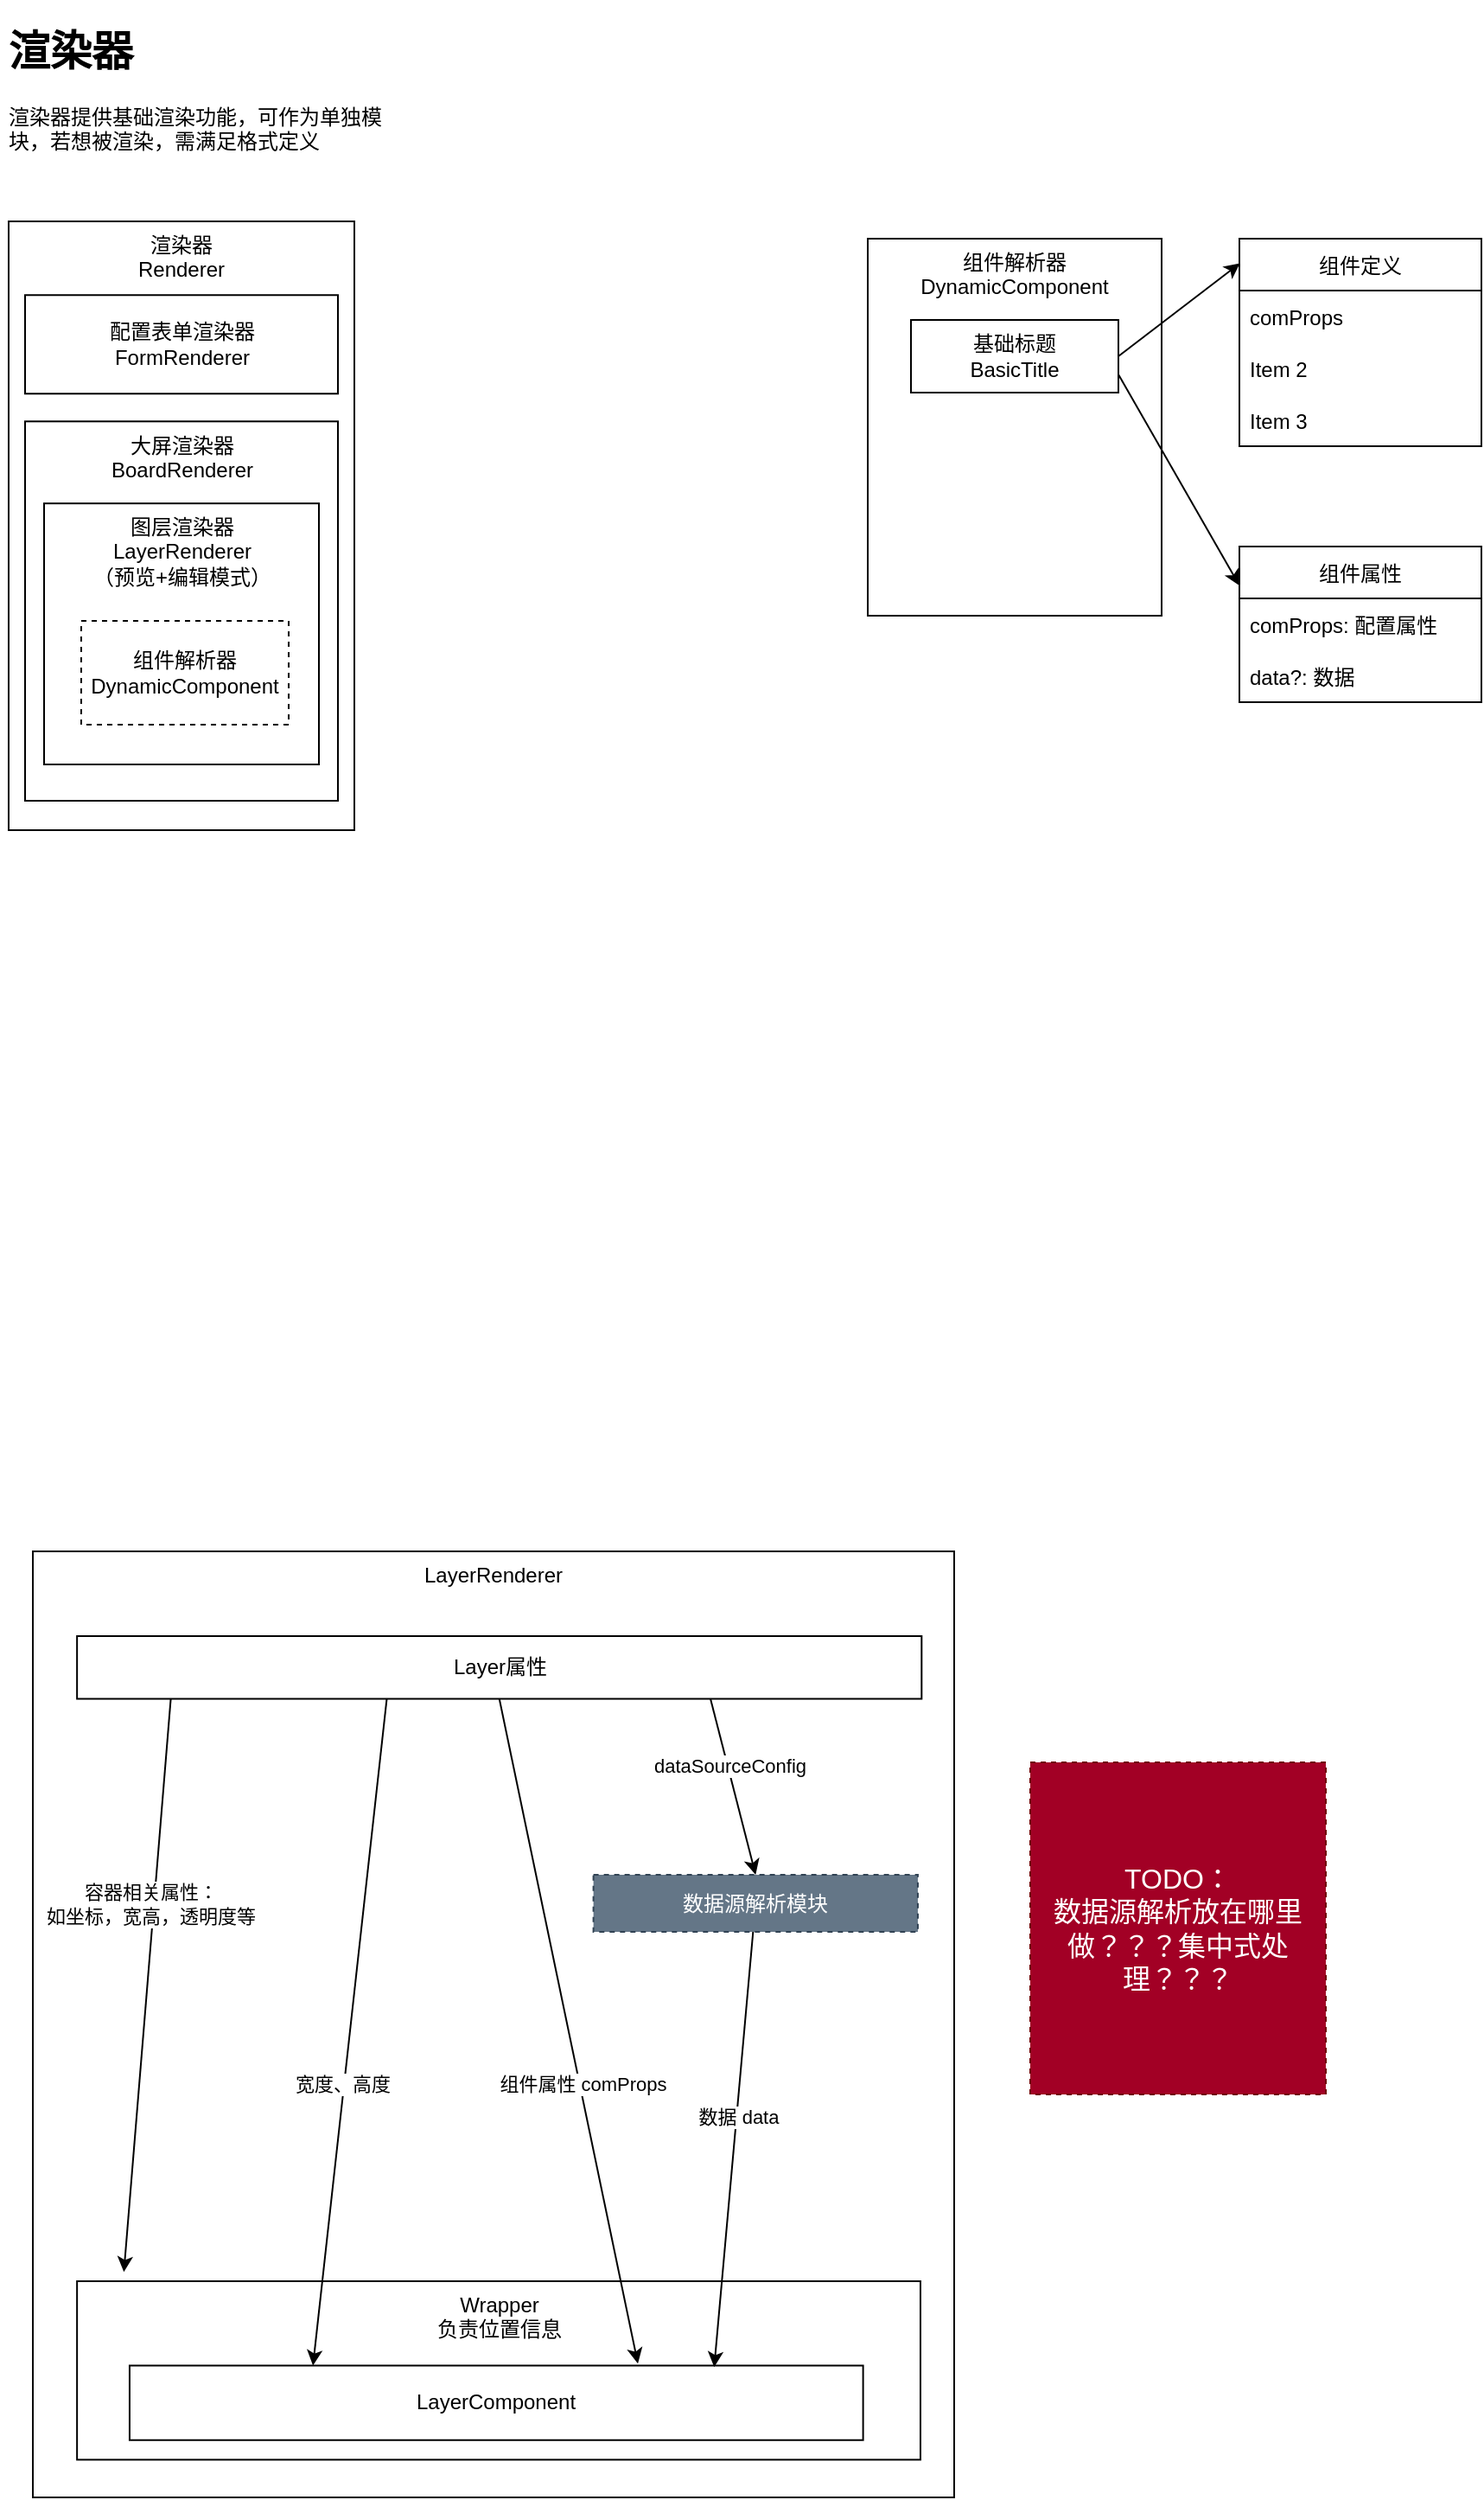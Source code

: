 <mxfile>
    <diagram id="G8auiXpXaOgUYgz5J3JE" name="渲染器">
        <mxGraphModel dx="1792" dy="1797" grid="0" gridSize="10" guides="1" tooltips="1" connect="1" arrows="1" fold="1" page="1" pageScale="1" pageWidth="1169" pageHeight="827" math="0" shadow="0">
            <root>
                <mxCell id="0"/>
                <mxCell id="1" parent="0"/>
                <mxCell id="14" value="&lt;h1&gt;渲染器&lt;/h1&gt;&lt;div&gt;渲染器提供基础渲染功能，可作为单独模块，若想被渲染，需满足格式定义&lt;/div&gt;" style="text;html=1;strokeColor=none;fillColor=none;spacing=5;spacingTop=-20;whiteSpace=wrap;overflow=hidden;rounded=0;" parent="1" vertex="1">
                    <mxGeometry x="18" y="-801" width="236" height="120" as="geometry"/>
                </mxCell>
                <mxCell id="7" value="渲染器&lt;br&gt;Renderer" style="rounded=0;whiteSpace=wrap;html=1;labelPosition=center;verticalLabelPosition=middle;align=center;verticalAlign=top;" parent="1" vertex="1">
                    <mxGeometry x="23" y="-683" width="200" height="352" as="geometry"/>
                </mxCell>
                <mxCell id="8" value="配置表单渲染器&lt;br&gt;FormRenderer" style="rounded=0;whiteSpace=wrap;html=1;" parent="1" vertex="1">
                    <mxGeometry x="32.5" y="-640.374" width="181" height="57.016" as="geometry"/>
                </mxCell>
                <mxCell id="11" value="大屏渲染器&lt;br&gt;BoardRenderer" style="rounded=0;whiteSpace=wrap;html=1;horizontal=1;labelPosition=center;verticalLabelPosition=middle;align=center;verticalAlign=top;" parent="1" vertex="1">
                    <mxGeometry x="32.5" y="-567.34" width="181" height="219.34" as="geometry"/>
                </mxCell>
                <mxCell id="13" value="图层渲染器&lt;br&gt;LayerRenderer&lt;br&gt;（预览+编辑模式）" style="rounded=0;whiteSpace=wrap;html=1;verticalAlign=top;" parent="1" vertex="1">
                    <mxGeometry x="43.5" y="-519.92" width="159" height="150.92" as="geometry"/>
                </mxCell>
                <mxCell id="17" value="组件解析器&lt;br&gt;DynamicComponent" style="rounded=0;whiteSpace=wrap;html=1;dashed=1;" parent="1" vertex="1">
                    <mxGeometry x="65" y="-452" width="120" height="60" as="geometry"/>
                </mxCell>
                <mxCell id="21" value="" style="group" vertex="1" connectable="0" parent="1">
                    <mxGeometry x="520" y="-673" width="170" height="218" as="geometry"/>
                </mxCell>
                <mxCell id="18" value="组件解析器&lt;br&gt;DynamicComponent" style="rounded=0;whiteSpace=wrap;html=1;verticalAlign=top;" vertex="1" parent="21">
                    <mxGeometry width="170" height="218" as="geometry"/>
                </mxCell>
                <mxCell id="19" value="基础标题&lt;br&gt;BasicTitle" style="rounded=0;whiteSpace=wrap;html=1;" vertex="1" parent="21">
                    <mxGeometry x="25" y="47" width="120" height="42" as="geometry"/>
                </mxCell>
                <mxCell id="23" value="组件定义" style="swimlane;fontStyle=0;childLayout=stackLayout;horizontal=1;startSize=30;horizontalStack=0;resizeParent=1;resizeParentMax=0;resizeLast=0;collapsible=1;marginBottom=0;" vertex="1" parent="1">
                    <mxGeometry x="735" y="-673" width="140" height="120" as="geometry">
                        <mxRectangle x="767" y="-691" width="75" height="30" as="alternateBounds"/>
                    </mxGeometry>
                </mxCell>
                <mxCell id="24" value="comProps" style="text;strokeColor=none;fillColor=none;align=left;verticalAlign=middle;spacingLeft=4;spacingRight=4;overflow=hidden;points=[[0,0.5],[1,0.5]];portConstraint=eastwest;rotatable=0;" vertex="1" parent="23">
                    <mxGeometry y="30" width="140" height="30" as="geometry"/>
                </mxCell>
                <mxCell id="25" value="Item 2" style="text;strokeColor=none;fillColor=none;align=left;verticalAlign=middle;spacingLeft=4;spacingRight=4;overflow=hidden;points=[[0,0.5],[1,0.5]];portConstraint=eastwest;rotatable=0;" vertex="1" parent="23">
                    <mxGeometry y="60" width="140" height="30" as="geometry"/>
                </mxCell>
                <mxCell id="26" value="Item 3" style="text;strokeColor=none;fillColor=none;align=left;verticalAlign=middle;spacingLeft=4;spacingRight=4;overflow=hidden;points=[[0,0.5],[1,0.5]];portConstraint=eastwest;rotatable=0;" vertex="1" parent="23">
                    <mxGeometry y="90" width="140" height="30" as="geometry"/>
                </mxCell>
                <mxCell id="27" value="组件属性" style="swimlane;fontStyle=0;childLayout=stackLayout;horizontal=1;startSize=30;horizontalStack=0;resizeParent=1;resizeParentMax=0;resizeLast=0;collapsible=1;marginBottom=0;" vertex="1" parent="1">
                    <mxGeometry x="735" y="-495" width="140" height="90" as="geometry">
                        <mxRectangle x="767" y="-691" width="75" height="30" as="alternateBounds"/>
                    </mxGeometry>
                </mxCell>
                <mxCell id="28" value="comProps: 配置属性" style="text;strokeColor=none;fillColor=none;align=left;verticalAlign=middle;spacingLeft=4;spacingRight=4;overflow=hidden;points=[[0,0.5],[1,0.5]];portConstraint=eastwest;rotatable=0;" vertex="1" parent="27">
                    <mxGeometry y="30" width="140" height="30" as="geometry"/>
                </mxCell>
                <mxCell id="29" value="data?: 数据" style="text;strokeColor=none;fillColor=none;align=left;verticalAlign=middle;spacingLeft=4;spacingRight=4;overflow=hidden;points=[[0,0.5],[1,0.5]];portConstraint=eastwest;rotatable=0;container=0;" vertex="1" parent="27">
                    <mxGeometry y="60" width="140" height="30" as="geometry"/>
                </mxCell>
                <mxCell id="35" style="edgeStyle=none;html=1;exitX=1;exitY=0.5;exitDx=0;exitDy=0;entryX=0.002;entryY=0.119;entryDx=0;entryDy=0;entryPerimeter=0;" edge="1" parent="1" source="19" target="23">
                    <mxGeometry relative="1" as="geometry"/>
                </mxCell>
                <mxCell id="37" style="edgeStyle=none;html=1;exitX=1;exitY=0.75;exitDx=0;exitDy=0;entryX=0;entryY=0.25;entryDx=0;entryDy=0;" edge="1" parent="1" source="19" target="27">
                    <mxGeometry relative="1" as="geometry"/>
                </mxCell>
                <mxCell id="47" value="LayerRenderer" style="group;strokeColor=default;" vertex="1" connectable="0" parent="1">
                    <mxGeometry x="37" y="86" width="533" height="547" as="geometry"/>
                </mxCell>
                <mxCell id="44" value="" style="group" vertex="1" connectable="0" parent="47">
                    <mxGeometry x="25.569" y="422" width="487.913" height="103.21" as="geometry"/>
                </mxCell>
                <mxCell id="43" value="Wrapper&lt;br&gt;负责位置信息" style="rounded=0;whiteSpace=wrap;html=1;verticalAlign=top;" vertex="1" parent="44">
                    <mxGeometry width="487.913" height="103.21" as="geometry"/>
                </mxCell>
                <mxCell id="42" value="LayerComponent" style="rounded=0;whiteSpace=wrap;html=1;" vertex="1" parent="44">
                    <mxGeometry x="30.408" y="48.77" width="424.332" height="43.099" as="geometry"/>
                </mxCell>
                <mxCell id="52" style="edgeStyle=none;html=1;exitX=0.75;exitY=1;exitDx=0;exitDy=0;entryX=0.5;entryY=0;entryDx=0;entryDy=0;" edge="1" parent="47" source="45" target="46">
                    <mxGeometry relative="1" as="geometry"/>
                </mxCell>
                <mxCell id="56" value="dataSourceConfig" style="edgeLabel;html=1;align=center;verticalAlign=middle;resizable=0;points=[];" vertex="1" connectable="0" parent="52">
                    <mxGeometry x="-0.22" y="1" relative="1" as="geometry">
                        <mxPoint y="-1" as="offset"/>
                    </mxGeometry>
                </mxCell>
                <mxCell id="55" style="edgeStyle=none;html=1;exitX=0.5;exitY=1;exitDx=0;exitDy=0;entryX=0.693;entryY=-0.026;entryDx=0;entryDy=0;entryPerimeter=0;" edge="1" parent="47" source="45" target="42">
                    <mxGeometry relative="1" as="geometry"/>
                </mxCell>
                <mxCell id="58" value="组件属性 comProps" style="edgeLabel;html=1;align=center;verticalAlign=middle;resizable=0;points=[];" vertex="1" connectable="0" parent="55">
                    <mxGeometry x="0.153" y="2" relative="1" as="geometry">
                        <mxPoint y="1" as="offset"/>
                    </mxGeometry>
                </mxCell>
                <mxCell id="60" style="edgeStyle=none;html=1;exitX=0.367;exitY=0.968;exitDx=0;exitDy=0;entryX=0.25;entryY=0;entryDx=0;entryDy=0;exitPerimeter=0;" edge="1" parent="47" source="45" target="42">
                    <mxGeometry relative="1" as="geometry"/>
                </mxCell>
                <mxCell id="61" value="宽度、高度" style="edgeLabel;html=1;align=center;verticalAlign=middle;resizable=0;points=[];" vertex="1" connectable="0" parent="60">
                    <mxGeometry x="0.158" y="-1" relative="1" as="geometry">
                        <mxPoint as="offset"/>
                    </mxGeometry>
                </mxCell>
                <mxCell id="45" value="Layer属性" style="rounded=0;whiteSpace=wrap;html=1;" vertex="1" parent="47">
                    <mxGeometry x="25.569" y="49" width="488.588" height="36.26" as="geometry"/>
                </mxCell>
                <mxCell id="53" style="edgeStyle=none;html=1;entryX=0.797;entryY=0.021;entryDx=0;entryDy=0;entryPerimeter=0;" edge="1" parent="47" source="46" target="42">
                    <mxGeometry relative="1" as="geometry"/>
                </mxCell>
                <mxCell id="59" value="数据 data" style="edgeLabel;html=1;align=center;verticalAlign=middle;resizable=0;points=[];" vertex="1" connectable="0" parent="53">
                    <mxGeometry x="-0.151" y="1" relative="1" as="geometry">
                        <mxPoint as="offset"/>
                    </mxGeometry>
                </mxCell>
                <mxCell id="46" value="数据源解析模块" style="rounded=0;whiteSpace=wrap;html=1;dashed=1;fillColor=#647687;strokeColor=#314354;fontColor=#ffffff;" vertex="1" parent="47">
                    <mxGeometry x="324.304" y="187" width="187.676" height="33" as="geometry"/>
                </mxCell>
                <mxCell id="54" style="edgeStyle=none;html=1;exitX=0.111;exitY=0.999;exitDx=0;exitDy=0;exitPerimeter=0;" edge="1" parent="1" source="45">
                    <mxGeometry relative="1" as="geometry">
                        <mxPoint x="89.667" y="502.667" as="targetPoint"/>
                    </mxGeometry>
                </mxCell>
                <mxCell id="57" value="容器相关属性：&lt;br&gt;如坐标，宽高，透明度等" style="edgeLabel;html=1;align=center;verticalAlign=middle;resizable=0;points=[];" vertex="1" connectable="0" parent="54">
                    <mxGeometry x="-0.284" y="-1" relative="1" as="geometry">
                        <mxPoint x="-1" as="offset"/>
                    </mxGeometry>
                </mxCell>
                <mxCell id="63" value="TODO：&lt;br&gt;数据源解析放在哪里做？？？集中式处理？？？" style="text;html=1;strokeColor=#6F0000;fillColor=#a20025;align=center;verticalAlign=middle;whiteSpace=wrap;rounded=0;dashed=1;fontSize=16;fontColor=#ffffff;" vertex="1" parent="1">
                    <mxGeometry x="614" y="208" width="171" height="192" as="geometry"/>
                </mxCell>
            </root>
        </mxGraphModel>
    </diagram>
</mxfile>